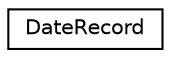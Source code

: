 digraph "Graphical Class Hierarchy"
{
 // LATEX_PDF_SIZE
  edge [fontname="Helvetica",fontsize="10",labelfontname="Helvetica",labelfontsize="10"];
  node [fontname="Helvetica",fontsize="10",shape=record];
  rankdir="LR";
  Node0 [label="DateRecord",height=0.2,width=0.4,color="black", fillcolor="white", style="filled",URL="$classmoja_1_1modules_1_1cbm_1_1DateRecord.html",tooltip=" "];
}
